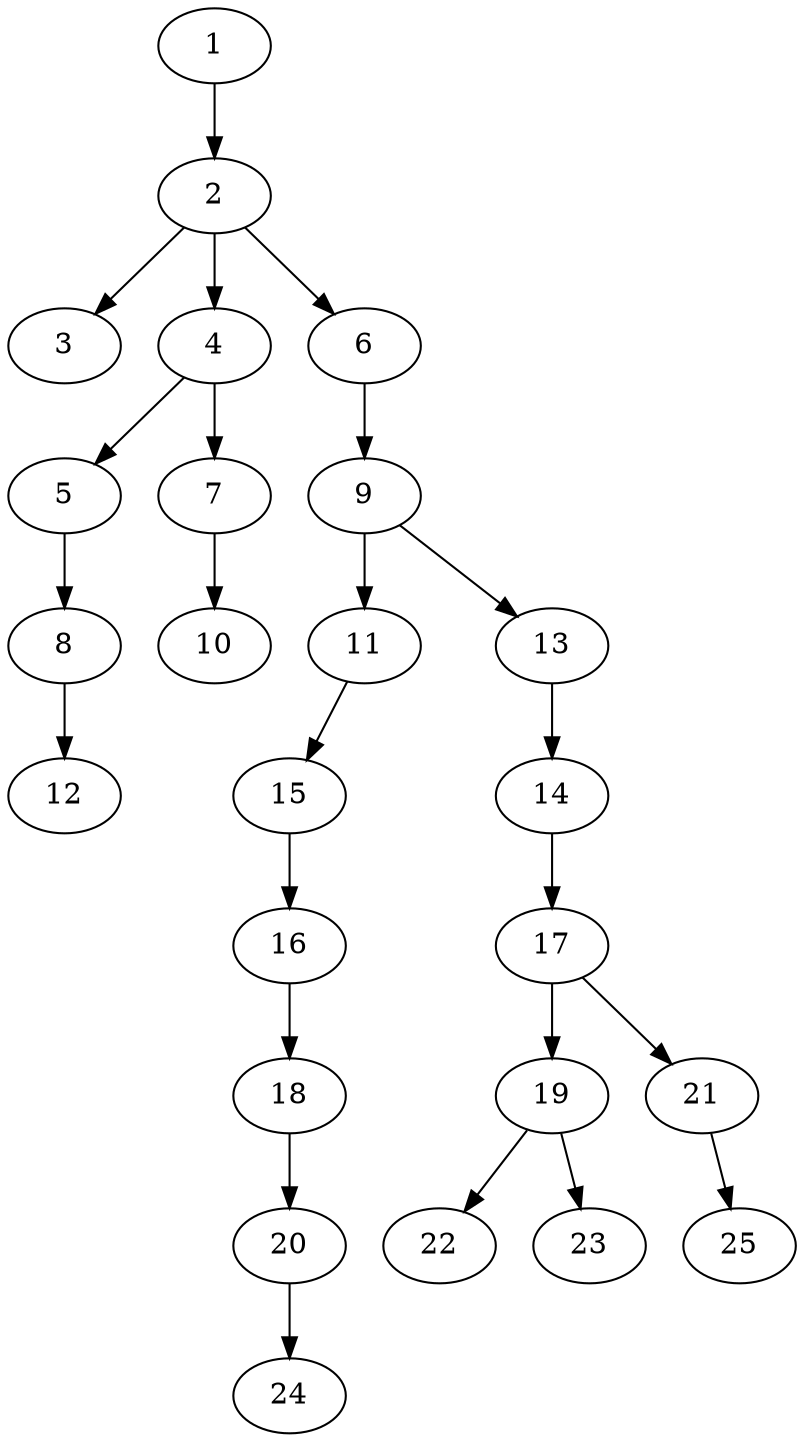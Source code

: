 // DAG automatically generated by daggen at Tue Jul 18 11:30:58 2017
// ./daggen --dot -n 25 --fat 0.2 --regular 0.8 --density 0.8 --jump 4 
digraph G {
  1 [size="7052003792", alpha="0.09"]
  1 -> 2 [size ="134217728"]
  2 [size="8589934592", alpha="0.09"]
  2 -> 3 [size ="33554432"]
  2 -> 4 [size ="33554432"]
  2 -> 6 [size ="33554432"]
  3 [size="7289403890", alpha="0.06"]
  4 [size="291881329620", alpha="0.12"]
  4 -> 5 [size ="838860800"]
  4 -> 7 [size ="838860800"]
  5 [size="127034323860", alpha="0.01"]
  5 -> 8 [size ="134217728"]
  6 [size="1105494751664", alpha="0.14"]
  6 -> 9 [size ="679477248"]
  7 [size="368293445632", alpha="0.12"]
  7 -> 10 [size ="411041792"]
  8 [size="762431718831", alpha="0.04"]
  8 -> 12 [size ="679477248"]
  9 [size="12753208449", alpha="0.10"]
  9 -> 11 [size ="209715200"]
  9 -> 13 [size ="209715200"]
  10 [size="368293445632", alpha="0.04"]
  11 [size="14960009691", alpha="0.09"]
  11 -> 15 [size ="301989888"]
  12 [size="36730889481", alpha="0.02"]
  13 [size="13353940372", alpha="0.03"]
  13 -> 14 [size ="209715200"]
  14 [size="1173872295505", alpha="0.12"]
  14 -> 17 [size ="838860800"]
  15 [size="214921283913", alpha="0.10"]
  15 -> 16 [size ="411041792"]
  16 [size="370460324818", alpha="0.05"]
  16 -> 18 [size ="679477248"]
  17 [size="28991029248", alpha="0.16"]
  17 -> 19 [size ="75497472"]
  17 -> 21 [size ="75497472"]
  18 [size="25927867074", alpha="0.04"]
  18 -> 20 [size ="536870912"]
  19 [size="270177483187", alpha="0.06"]
  19 -> 22 [size ="301989888"]
  19 -> 23 [size ="301989888"]
  20 [size="68719476736", alpha="0.14"]
  20 -> 24 [size ="134217728"]
  21 [size="20850670292", alpha="0.13"]
  21 -> 25 [size ="536870912"]
  22 [size="257047740466", alpha="0.19"]
  23 [size="746711589802", alpha="0.16"]
  24 [size="212581201300", alpha="0.17"]
  25 [size="16201670304", alpha="0.03"]
}
